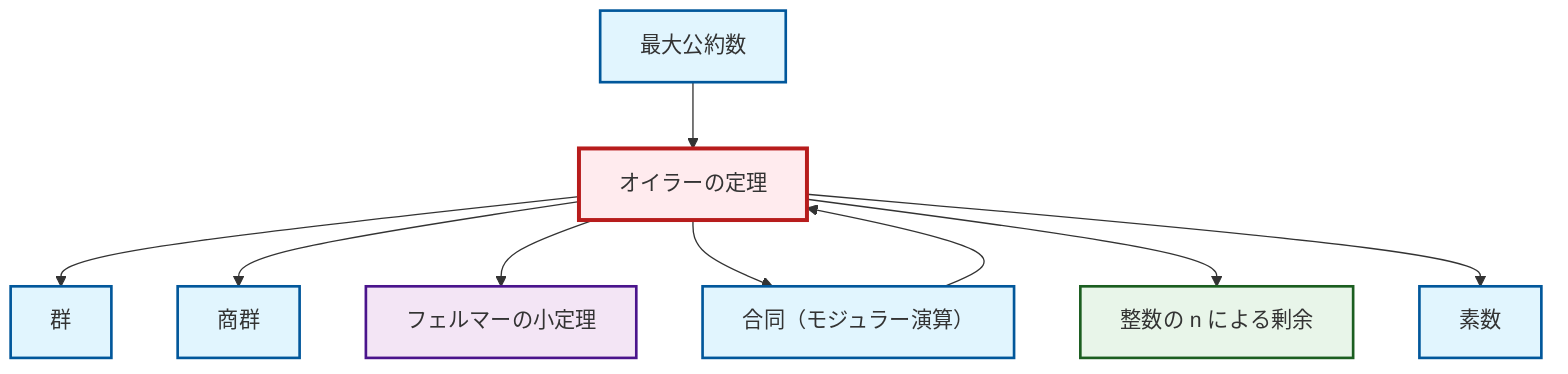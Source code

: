 graph TD
    classDef definition fill:#e1f5fe,stroke:#01579b,stroke-width:2px
    classDef theorem fill:#f3e5f5,stroke:#4a148c,stroke-width:2px
    classDef axiom fill:#fff3e0,stroke:#e65100,stroke-width:2px
    classDef example fill:#e8f5e9,stroke:#1b5e20,stroke-width:2px
    classDef current fill:#ffebee,stroke:#b71c1c,stroke-width:3px
    def-quotient-group["商群"]:::definition
    thm-euler["オイラーの定理"]:::theorem
    def-gcd["最大公約数"]:::definition
    def-group["群"]:::definition
    ex-quotient-integers-mod-n["整数の n による剰余"]:::example
    def-congruence["合同（モジュラー演算）"]:::definition
    thm-fermat-little["フェルマーの小定理"]:::theorem
    def-prime["素数"]:::definition
    thm-euler --> def-group
    def-congruence --> thm-euler
    thm-euler --> def-quotient-group
    thm-euler --> thm-fermat-little
    thm-euler --> def-congruence
    def-gcd --> thm-euler
    thm-euler --> ex-quotient-integers-mod-n
    thm-euler --> def-prime
    class thm-euler current